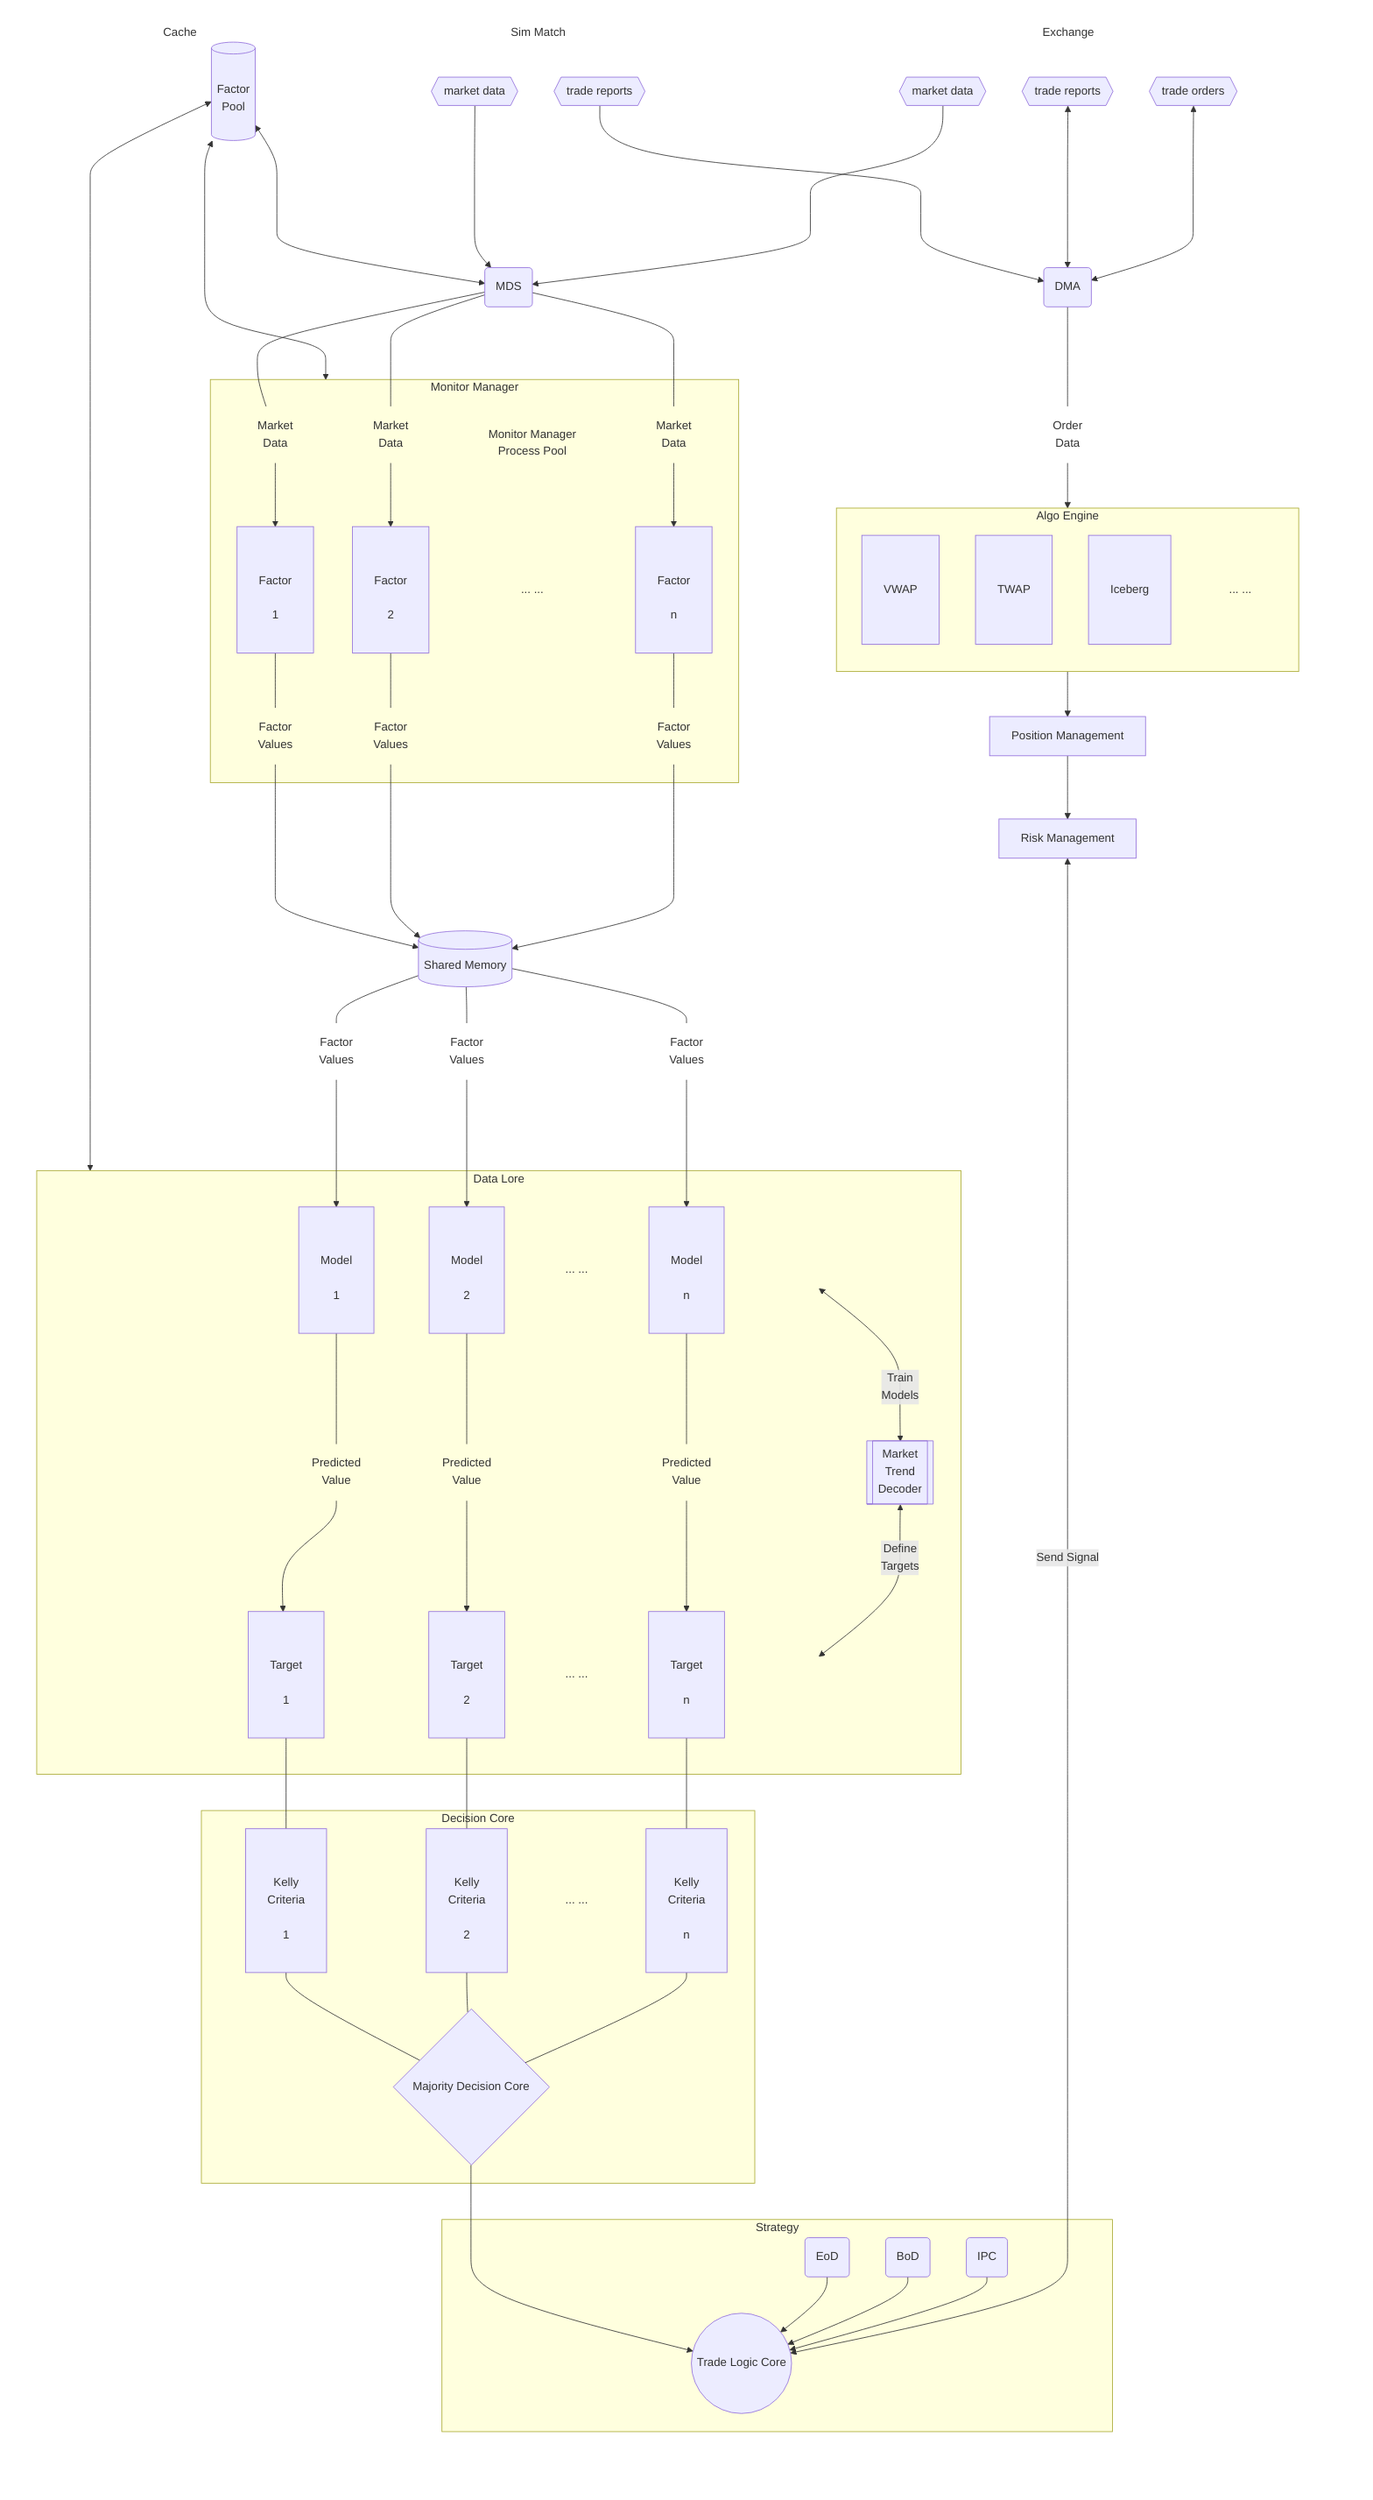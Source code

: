 flowchart TB
    subgraph External["&nbsp"]
        subgraph SM["Sim Match"]
            S1{{"market data"}}
            S2{{"trade reports"}}
        end

        subgraph EX["Exchange"]
            E1{{"market data"}}
            E2{{"trade reports"}}
            E3{{"trade orders"}}
        end

        subgraph Storage["Cache"]
            DB[("\n Factor \n Pool \n\n")]
        end
    end

    subgraph Local["&nbsp"]
        subgraph PyAlgoEngine["&nbsp"]
            subgraph Layer1["&nbsp"]
                MDS("MDS")
                DMA("DMA")
            end

            subgraph Layer2["&nbsp"]
                subgraph MonitorManager["Monitor Manager"]
                    MD1["Market \n Data"]:::hidden
                    MD2["Market \n Data"]:::hidden
                    MD3["\n Monitor Manager \n Process Pool"]:::hidden
                    MD4["Market \n Data"]:::hidden

                    M1["\n\n Factor \n\n 1 \n\n"]
                    M2["\n\n Factor \n\n 2 \n\n"]
                    M3["... ..."]:::hidden
                    M4["\n\n Factor \n\n n \n\n"]

                    F1["Factor \n Values"]:::hidden
                    F2["Factor \n Values"]:::hidden
                    F4["Factor \n Values"]:::hidden
                end

                OD["Order \n Data"]:::hidden

                subgraph AlgoEngine["Algo Engine"]
                    direction TB
                    A1["\n\n VWAP \n\n\n"]
                    A2["\n\n TWAP \n\n\n"]
                    A3["\n\n Iceberg \n\n\n"]
                    A4["... ..."]:::hidden
                end

                PM["Position Management"]
                RM["Risk Management"]

%%                CACHE["Storage \n and \n Caching"]:::hidden
%%                VAL["Training \n and \n Validation"]:::hidden
            end

            subgraph Layer3["&nbsp"]
                SHM[("Shared Memory")]

                F5["Factor \n Values"]:::hidden
                F6["Factor \n Values"]:::hidden
                F8["Factor \n Values"]:::hidden
            end
        end

        subgraph Quark["&nbsp"]
            subgraph DataLore["Data Lore"]

                subgraph Layer4["&nbsp"]
                    C1["\n\n Model \n\n 1 \n\n"]
                    C2["\n\n Model \n\n 2 \n\n"]
                    C3["... ..."]:::hidden
                    C4["\n\n Model \n\n n \n\n"]
                    placeholder3["&nbsp"]:::hidden
                end

                DEC[["Market \n Trend \n Decoder"]]
                subgraph Layer5["&nbsp"]
                    P1["Predicted \n Value"]:::hidden
                    P2["Predicted \n Value"]:::hidden
                    P3["&nbsp"]:::hidden
                    P4["Predicted \n Value"]:::hidden
                    placeholder4["&nbsp"]:::hidden
                end

                subgraph Layer6["&nbsp"]
                    T1["\n\n Target \n\n 1 \n\n"]
                    T2["\n\n Target \n\n 2 \n\n"]
                    T3["... ..."]:::hidden
                    T4["\n\n Target \n\n n \n\n"]
                    placeholder5["&nbsp"]:::hidden
                end
            end

            subgraph DecisionCore["Decision Core"]
                K1["\n\n Kelly \n Criteria \n\n 1 \n\n"]
                K2["\n\n Kelly \n Criteria \n\n 2 \n\n"]
                K3["... ..."]:::hidden
                K4["\n\n Kelly \n Criteria \n\n n \n\n"]

                MDC{"Majority Decision Core"}
            end

            subgraph Strategy["Strategy"]
                Signal(("Trade Logic Core"))
                EOD("EoD")
                BOD("BoD")
                IPC("IPC")
            end
        end
    end

    DB <--> MDS
    S1 --> MDS
    S2 --> DMA

    E1 --> MDS
    E2 <--> DMA
    E3 <--> DMA

    DB <--> MonitorManager
    MDS --- MD1 --> M1 --- F1 ---> SHM
    MDS --- MD2 --> M2 --- F2 ---> SHM
    MDS ~~~ MD3 ~~~ M3       ~~~~~ SHM
    MDS --- MD4 --> M4 --- F4 ---> SHM

    DMA --- OD --> AlgoEngine --> PM --> RM

    DB <--> DataLore
    SHM --- F5 --> C1 --- P1 --> T1 --- K1 --- MDC
    SHM --- F6 --> C2 --- P2 --> T2 --- K2 --- MDC
    SHM ~~~        C3 ~~~ P3 ~~~ T3 ~~~ K3 ~~~ MDC
    SHM --- F8 --> C4 --- P4 --> T4 --- K4 --- MDC

    placeholder3 ~~~ placeholder4 ~~~ placeholder5
    placeholder3 <-- "Train \n Models" --> DEC <-- "Define \n Targets" --> placeholder5

    MDC ---> Signal
    EOD & BOD & IPC --> Signal
    RM <-- "Send Signal" --> Signal

    classDef hidden fill-opacity: 0, stroke-opacity: 0

    style External fill-opacity: 0, stroke-opacity: 0
    style Storage fill-opacity: 0, stroke-opacity: 0
    style SM fill-opacity: 0, stroke-opacity: 0
    style EX fill-opacity: 0, stroke-opacity: 0
    style Local fill-opacity: 0, stroke-opacity: 0
    style PyAlgoEngine fill-opacity: 0, stroke-opacity: 0
    style Layer1 fill-opacity: 0, stroke-opacity: 0
    style Layer2 fill-opacity: 0, stroke-opacity: 0
%%    style MonitorManager fill-opacity: 0, stroke-opacity: 0
%%    style AlgoEngine fill-opacity: 0, stroke-opacity: 0
    style Quark fill-opacity: 0, stroke-opacity: 0
    style Layer3 fill-opacity: 0, stroke-opacity: 0
    style Layer4 fill-opacity: 0, stroke-opacity: 0
    style Layer5 fill-opacity: 0, stroke-opacity: 0
    style Layer6 fill-opacity: 0, stroke-opacity: 0
%%    style DataLore fill-opacity: 0, stroke-opacity: 0
%%    style DecisionCore fill-opacity: 0, stroke-opacity: 0
%%    style Strategy fill-opacity: 0, stroke-opacity: 0